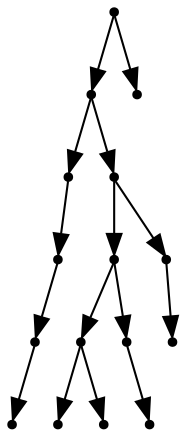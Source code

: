 digraph {
  15 [shape=point];
  13 [shape=point];
  3 [shape=point];
  2 [shape=point];
  1 [shape=point];
  0 [shape=point];
  12 [shape=point];
  9 [shape=point];
  6 [shape=point];
  4 [shape=point];
  5 [shape=point];
  8 [shape=point];
  7 [shape=point];
  11 [shape=point];
  10 [shape=point];
  14 [shape=point];
15 -> 13;
13 -> 3;
3 -> 2;
2 -> 1;
1 -> 0;
13 -> 12;
12 -> 9;
9 -> 6;
6 -> 4;
6 -> 5;
9 -> 8;
8 -> 7;
12 -> 11;
11 -> 10;
15 -> 14;
}
